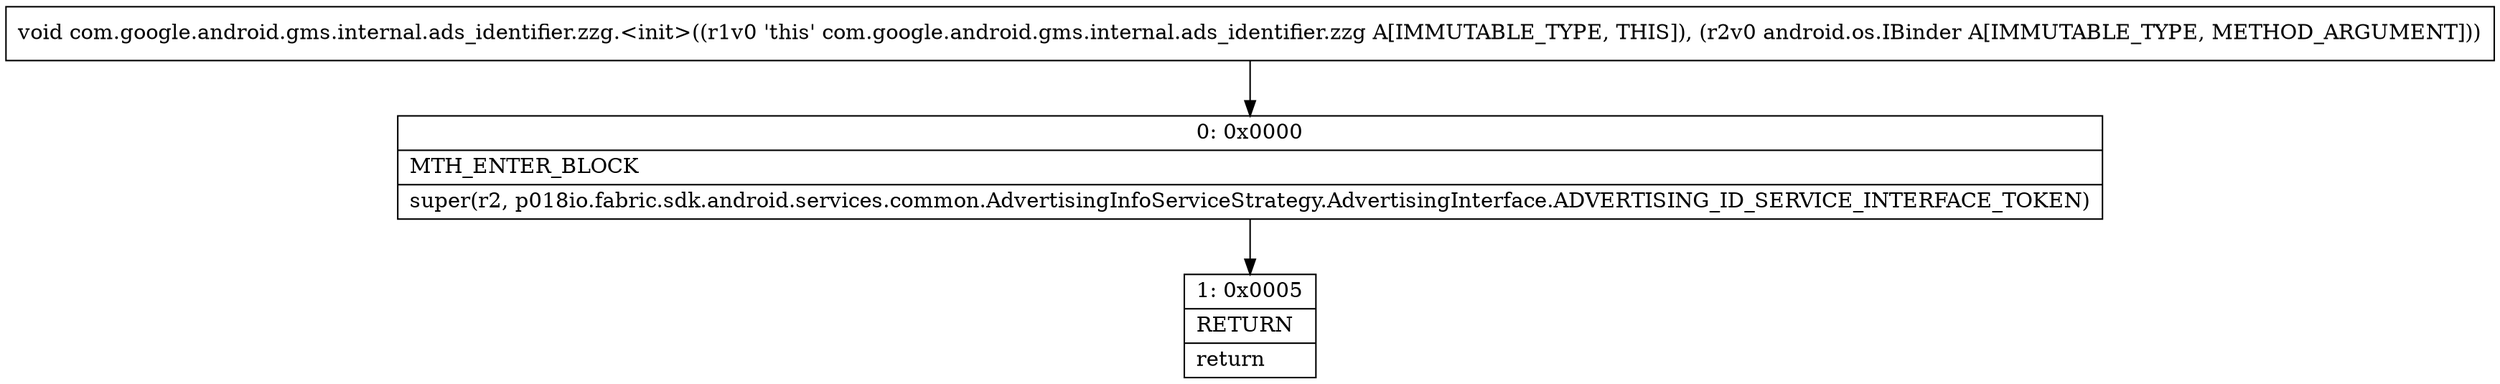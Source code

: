 digraph "CFG forcom.google.android.gms.internal.ads_identifier.zzg.\<init\>(Landroid\/os\/IBinder;)V" {
Node_0 [shape=record,label="{0\:\ 0x0000|MTH_ENTER_BLOCK\l|super(r2, p018io.fabric.sdk.android.services.common.AdvertisingInfoServiceStrategy.AdvertisingInterface.ADVERTISING_ID_SERVICE_INTERFACE_TOKEN)\l}"];
Node_1 [shape=record,label="{1\:\ 0x0005|RETURN\l|return\l}"];
MethodNode[shape=record,label="{void com.google.android.gms.internal.ads_identifier.zzg.\<init\>((r1v0 'this' com.google.android.gms.internal.ads_identifier.zzg A[IMMUTABLE_TYPE, THIS]), (r2v0 android.os.IBinder A[IMMUTABLE_TYPE, METHOD_ARGUMENT])) }"];
MethodNode -> Node_0;
Node_0 -> Node_1;
}

